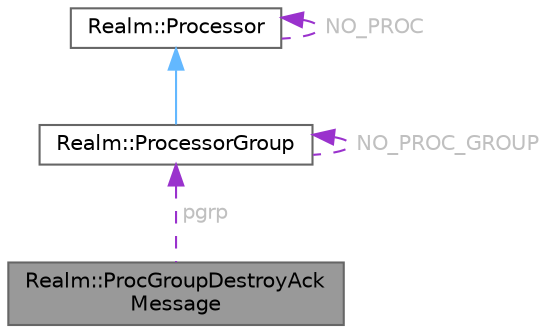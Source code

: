 digraph "Realm::ProcGroupDestroyAckMessage"
{
 // LATEX_PDF_SIZE
  bgcolor="transparent";
  edge [fontname=Helvetica,fontsize=10,labelfontname=Helvetica,labelfontsize=10];
  node [fontname=Helvetica,fontsize=10,shape=box,height=0.2,width=0.4];
  Node1 [id="Node000001",label="Realm::ProcGroupDestroyAck\lMessage",height=0.2,width=0.4,color="gray40", fillcolor="grey60", style="filled", fontcolor="black",tooltip=" "];
  Node2 -> Node1 [id="edge1_Node000001_Node000002",dir="back",color="darkorchid3",style="dashed",tooltip=" ",label=" pgrp",fontcolor="grey" ];
  Node2 [id="Node000002",label="Realm::ProcessorGroup",height=0.2,width=0.4,color="gray40", fillcolor="white", style="filled",URL="$classRealm_1_1ProcessorGroup.html",tooltip=" "];
  Node3 -> Node2 [id="edge2_Node000002_Node000003",dir="back",color="steelblue1",style="solid",tooltip=" "];
  Node3 [id="Node000003",label="Realm::Processor",height=0.2,width=0.4,color="gray40", fillcolor="white", style="filled",URL="$classRealm_1_1Processor.html",tooltip=" "];
  Node3 -> Node3 [id="edge3_Node000003_Node000003",dir="back",color="darkorchid3",style="dashed",tooltip=" ",label=" NO_PROC",fontcolor="grey" ];
  Node2 -> Node2 [id="edge4_Node000002_Node000002",dir="back",color="darkorchid3",style="dashed",tooltip=" ",label=" NO_PROC_GROUP",fontcolor="grey" ];
}
